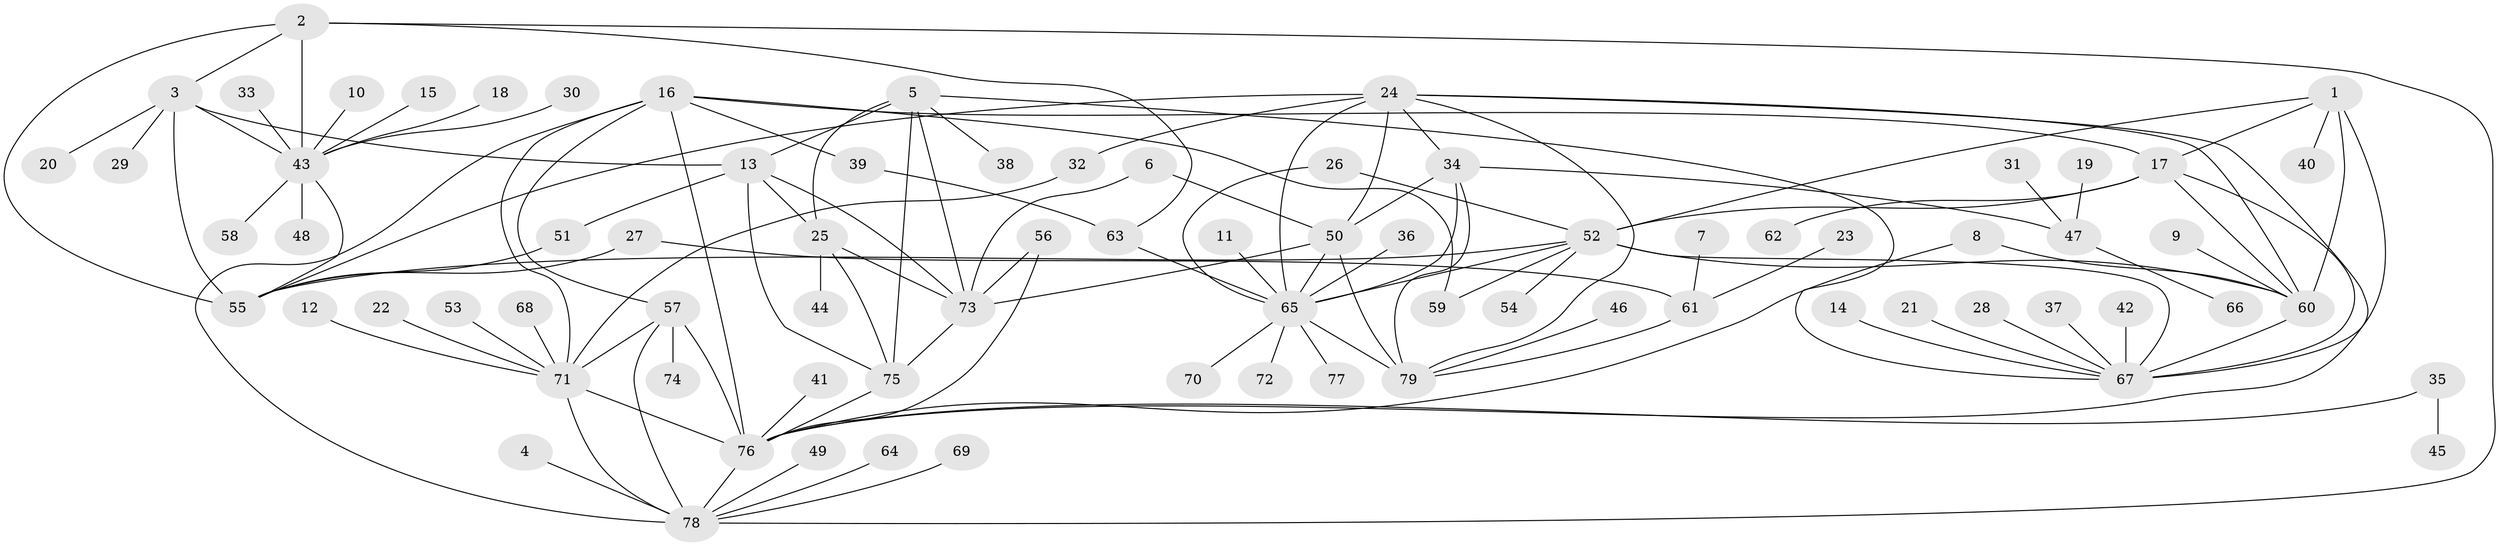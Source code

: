 // original degree distribution, {7: 0.030534351145038167, 13: 0.007633587786259542, 11: 0.007633587786259542, 10: 0.022900763358778626, 9: 0.05343511450381679, 8: 0.03816793893129771, 6: 0.03816793893129771, 12: 0.015267175572519083, 14: 0.007633587786259542, 5: 0.022900763358778626, 1: 0.5877862595419847, 2: 0.13740458015267176, 3: 0.022900763358778626, 4: 0.007633587786259542}
// Generated by graph-tools (version 1.1) at 2025/37/03/04/25 23:37:37]
// undirected, 79 vertices, 122 edges
graph export_dot {
  node [color=gray90,style=filled];
  1;
  2;
  3;
  4;
  5;
  6;
  7;
  8;
  9;
  10;
  11;
  12;
  13;
  14;
  15;
  16;
  17;
  18;
  19;
  20;
  21;
  22;
  23;
  24;
  25;
  26;
  27;
  28;
  29;
  30;
  31;
  32;
  33;
  34;
  35;
  36;
  37;
  38;
  39;
  40;
  41;
  42;
  43;
  44;
  45;
  46;
  47;
  48;
  49;
  50;
  51;
  52;
  53;
  54;
  55;
  56;
  57;
  58;
  59;
  60;
  61;
  62;
  63;
  64;
  65;
  66;
  67;
  68;
  69;
  70;
  71;
  72;
  73;
  74;
  75;
  76;
  77;
  78;
  79;
  1 -- 17 [weight=1.0];
  1 -- 40 [weight=1.0];
  1 -- 52 [weight=1.0];
  1 -- 60 [weight=2.0];
  1 -- 67 [weight=1.0];
  2 -- 3 [weight=2.0];
  2 -- 43 [weight=2.0];
  2 -- 55 [weight=1.0];
  2 -- 63 [weight=1.0];
  2 -- 78 [weight=1.0];
  3 -- 13 [weight=1.0];
  3 -- 20 [weight=1.0];
  3 -- 29 [weight=1.0];
  3 -- 43 [weight=4.0];
  3 -- 55 [weight=2.0];
  4 -- 78 [weight=1.0];
  5 -- 13 [weight=1.0];
  5 -- 25 [weight=2.0];
  5 -- 38 [weight=1.0];
  5 -- 67 [weight=1.0];
  5 -- 73 [weight=1.0];
  5 -- 75 [weight=1.0];
  6 -- 50 [weight=1.0];
  6 -- 73 [weight=1.0];
  7 -- 61 [weight=1.0];
  8 -- 60 [weight=1.0];
  8 -- 76 [weight=1.0];
  9 -- 60 [weight=1.0];
  10 -- 43 [weight=1.0];
  11 -- 65 [weight=1.0];
  12 -- 71 [weight=1.0];
  13 -- 25 [weight=2.0];
  13 -- 51 [weight=1.0];
  13 -- 73 [weight=1.0];
  13 -- 75 [weight=1.0];
  14 -- 67 [weight=1.0];
  15 -- 43 [weight=1.0];
  16 -- 17 [weight=1.0];
  16 -- 39 [weight=1.0];
  16 -- 57 [weight=1.0];
  16 -- 59 [weight=1.0];
  16 -- 71 [weight=2.0];
  16 -- 76 [weight=1.0];
  16 -- 78 [weight=1.0];
  17 -- 52 [weight=1.0];
  17 -- 60 [weight=2.0];
  17 -- 62 [weight=1.0];
  17 -- 67 [weight=1.0];
  18 -- 43 [weight=1.0];
  19 -- 47 [weight=1.0];
  21 -- 67 [weight=1.0];
  22 -- 71 [weight=1.0];
  23 -- 61 [weight=1.0];
  24 -- 32 [weight=1.0];
  24 -- 34 [weight=1.0];
  24 -- 50 [weight=2.0];
  24 -- 55 [weight=1.0];
  24 -- 60 [weight=1.0];
  24 -- 65 [weight=1.0];
  24 -- 76 [weight=1.0];
  24 -- 79 [weight=1.0];
  25 -- 44 [weight=1.0];
  25 -- 73 [weight=2.0];
  25 -- 75 [weight=2.0];
  26 -- 52 [weight=1.0];
  26 -- 65 [weight=1.0];
  27 -- 55 [weight=1.0];
  27 -- 61 [weight=1.0];
  28 -- 67 [weight=1.0];
  30 -- 43 [weight=1.0];
  31 -- 47 [weight=1.0];
  32 -- 71 [weight=1.0];
  33 -- 43 [weight=1.0];
  34 -- 47 [weight=1.0];
  34 -- 50 [weight=2.0];
  34 -- 65 [weight=1.0];
  34 -- 79 [weight=1.0];
  35 -- 45 [weight=1.0];
  35 -- 76 [weight=1.0];
  36 -- 65 [weight=1.0];
  37 -- 67 [weight=1.0];
  39 -- 63 [weight=1.0];
  41 -- 76 [weight=1.0];
  42 -- 67 [weight=1.0];
  43 -- 48 [weight=1.0];
  43 -- 55 [weight=2.0];
  43 -- 58 [weight=1.0];
  46 -- 79 [weight=1.0];
  47 -- 66 [weight=1.0];
  49 -- 78 [weight=1.0];
  50 -- 65 [weight=2.0];
  50 -- 73 [weight=1.0];
  50 -- 79 [weight=2.0];
  51 -- 55 [weight=1.0];
  52 -- 54 [weight=1.0];
  52 -- 55 [weight=1.0];
  52 -- 59 [weight=1.0];
  52 -- 60 [weight=2.0];
  52 -- 65 [weight=1.0];
  52 -- 67 [weight=1.0];
  53 -- 71 [weight=1.0];
  56 -- 73 [weight=1.0];
  56 -- 76 [weight=1.0];
  57 -- 71 [weight=2.0];
  57 -- 74 [weight=1.0];
  57 -- 76 [weight=1.0];
  57 -- 78 [weight=1.0];
  60 -- 67 [weight=2.0];
  61 -- 79 [weight=1.0];
  63 -- 65 [weight=1.0];
  64 -- 78 [weight=1.0];
  65 -- 70 [weight=1.0];
  65 -- 72 [weight=1.0];
  65 -- 77 [weight=1.0];
  65 -- 79 [weight=1.0];
  68 -- 71 [weight=1.0];
  69 -- 78 [weight=1.0];
  71 -- 76 [weight=2.0];
  71 -- 78 [weight=2.0];
  73 -- 75 [weight=1.0];
  75 -- 76 [weight=1.0];
  76 -- 78 [weight=1.0];
}
